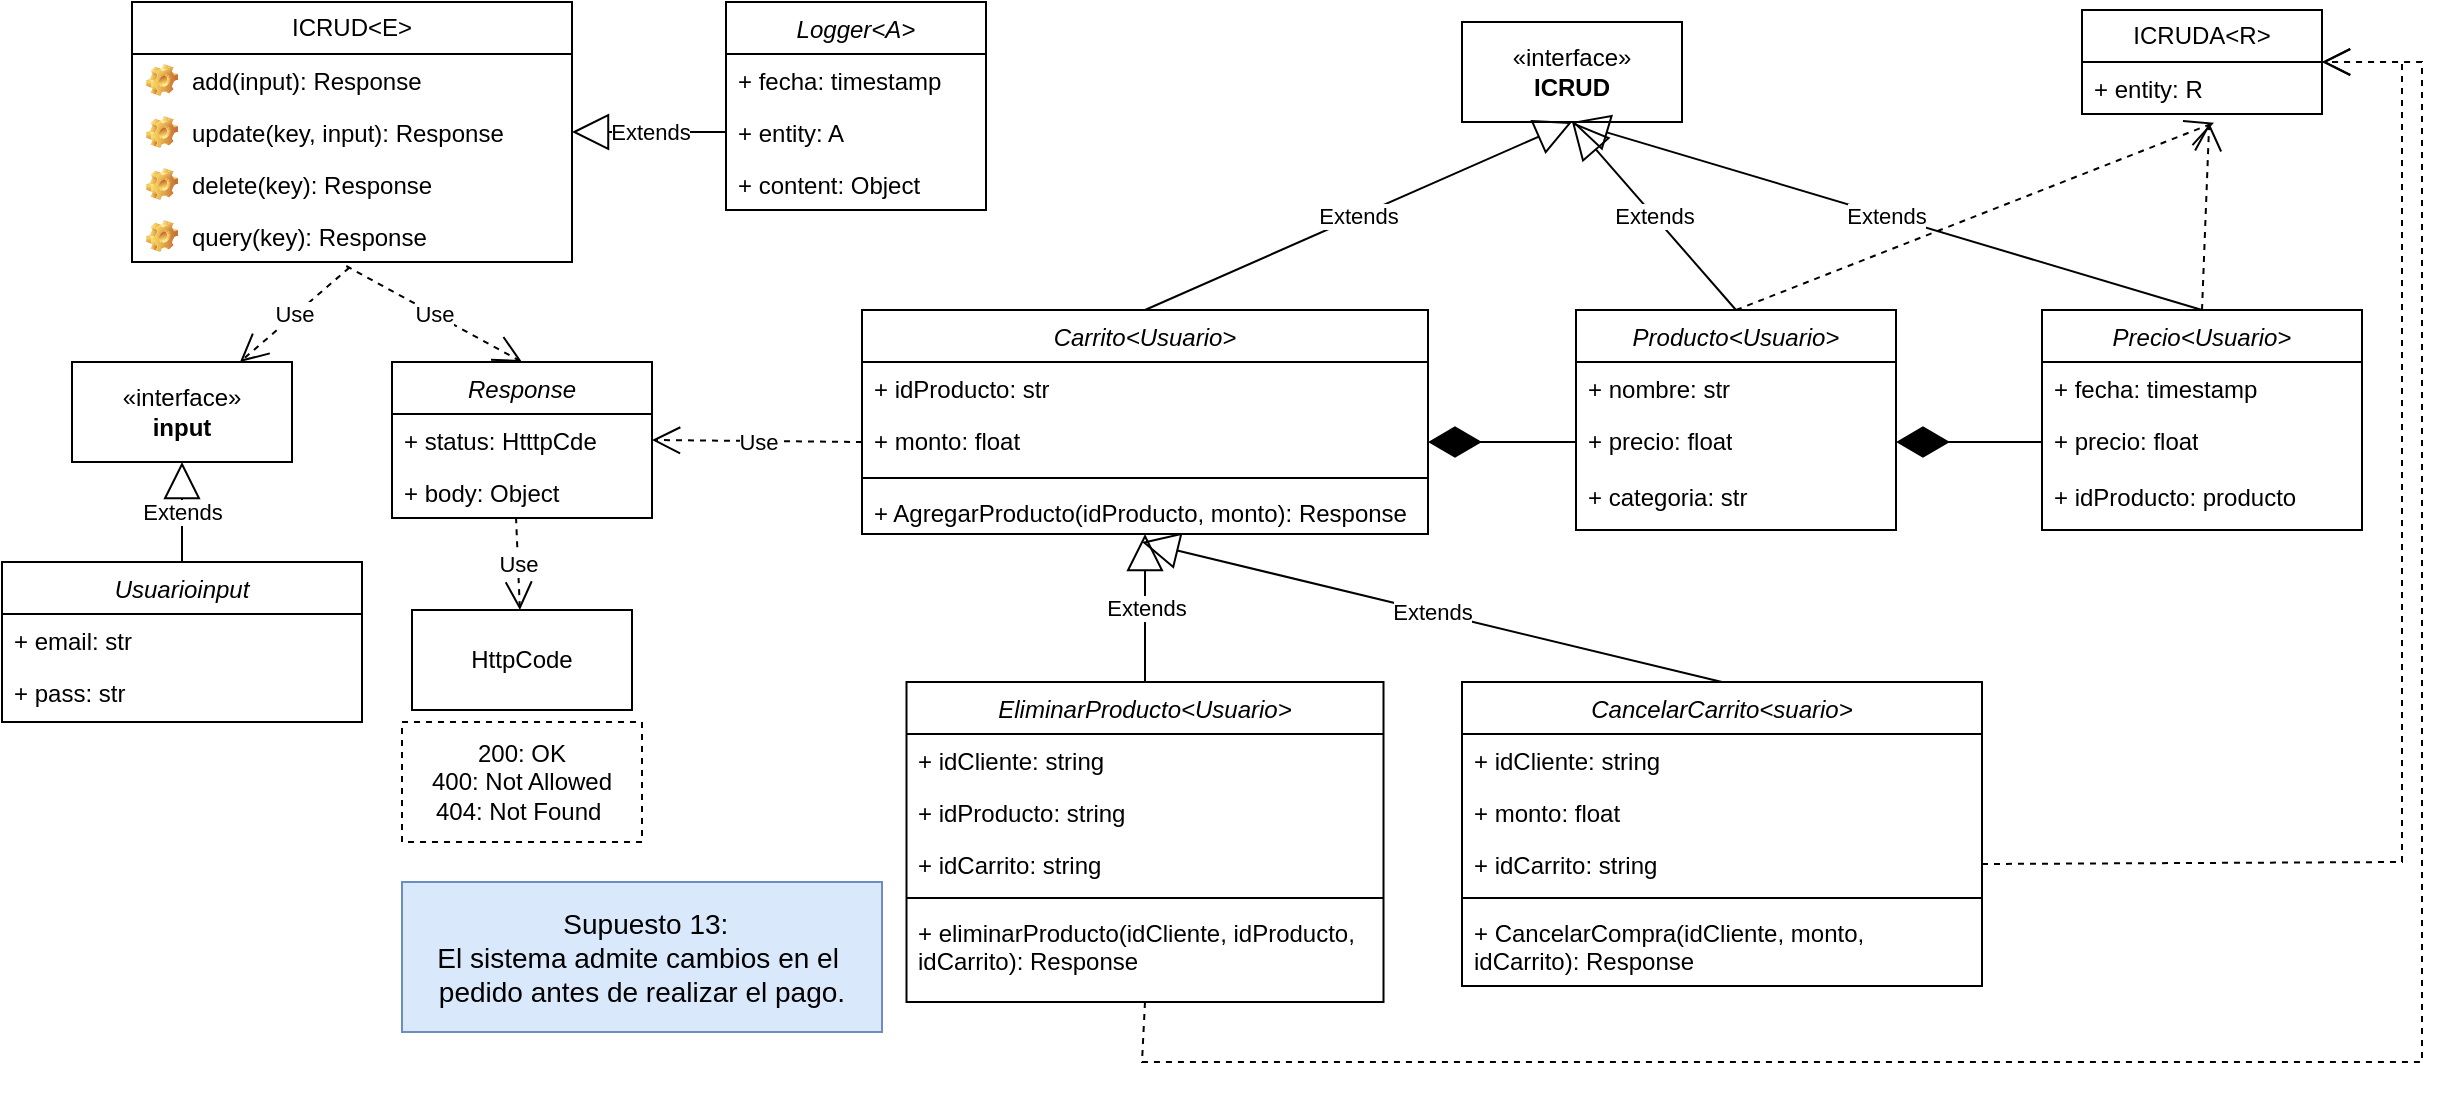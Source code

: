 <mxfile version="28.2.7">
  <diagram id="C5RBs43oDa-KdzZeNtuy" name="Page-1">
    <mxGraphModel dx="1424" dy="698" grid="1" gridSize="10" guides="1" tooltips="1" connect="1" arrows="1" fold="1" page="1" pageScale="1" pageWidth="827" pageHeight="1169" math="0" shadow="0">
      <root>
        <mxCell id="WIyWlLk6GJQsqaUBKTNV-0" />
        <mxCell id="WIyWlLk6GJQsqaUBKTNV-1" parent="WIyWlLk6GJQsqaUBKTNV-0" />
        <mxCell id="LfqToXhDLfG2VJ62Q-1i-0" value="EliminarProducto&lt;Usuario&gt;" style="swimlane;fontStyle=2;align=center;verticalAlign=top;childLayout=stackLayout;horizontal=1;startSize=26;horizontalStack=0;resizeParent=1;resizeLast=0;collapsible=1;marginBottom=0;rounded=0;shadow=0;strokeWidth=1;" vertex="1" parent="WIyWlLk6GJQsqaUBKTNV-1">
          <mxGeometry x="492.25" y="420" width="238.5" height="160" as="geometry">
            <mxRectangle x="230" y="140" width="160" height="26" as="alternateBounds" />
          </mxGeometry>
        </mxCell>
        <mxCell id="LfqToXhDLfG2VJ62Q-1i-4" value="+ idCliente: string" style="text;strokeColor=none;fillColor=none;align=left;verticalAlign=top;spacingLeft=4;spacingRight=4;overflow=hidden;rotatable=0;points=[[0,0.5],[1,0.5]];portConstraint=eastwest;whiteSpace=wrap;html=1;" vertex="1" parent="LfqToXhDLfG2VJ62Q-1i-0">
          <mxGeometry y="26" width="238.5" height="26" as="geometry" />
        </mxCell>
        <mxCell id="LfqToXhDLfG2VJ62Q-1i-5" value="+ idProducto: string" style="text;strokeColor=none;fillColor=none;align=left;verticalAlign=top;spacingLeft=4;spacingRight=4;overflow=hidden;rotatable=0;points=[[0,0.5],[1,0.5]];portConstraint=eastwest;whiteSpace=wrap;html=1;" vertex="1" parent="LfqToXhDLfG2VJ62Q-1i-0">
          <mxGeometry y="52" width="238.5" height="26" as="geometry" />
        </mxCell>
        <mxCell id="LfqToXhDLfG2VJ62Q-1i-41" value="+ idCarrito: string" style="text;strokeColor=none;fillColor=none;align=left;verticalAlign=top;spacingLeft=4;spacingRight=4;overflow=hidden;rotatable=0;points=[[0,0.5],[1,0.5]];portConstraint=eastwest;whiteSpace=wrap;html=1;" vertex="1" parent="LfqToXhDLfG2VJ62Q-1i-0">
          <mxGeometry y="78" width="238.5" height="26" as="geometry" />
        </mxCell>
        <mxCell id="LfqToXhDLfG2VJ62Q-1i-7" value="" style="line;html=1;strokeWidth=1;align=left;verticalAlign=middle;spacingTop=-1;spacingLeft=3;spacingRight=3;rotatable=0;labelPosition=right;points=[];portConstraint=eastwest;" vertex="1" parent="LfqToXhDLfG2VJ62Q-1i-0">
          <mxGeometry y="104" width="238.5" height="8" as="geometry" />
        </mxCell>
        <mxCell id="LfqToXhDLfG2VJ62Q-1i-8" value="+ eliminarProducto(idCliente, idProducto, idCarrito): Response" style="text;strokeColor=none;fillColor=none;align=left;verticalAlign=top;spacingLeft=4;spacingRight=4;overflow=hidden;rotatable=0;points=[[0,0.5],[1,0.5]];portConstraint=eastwest;whiteSpace=wrap;html=1;" vertex="1" parent="LfqToXhDLfG2VJ62Q-1i-0">
          <mxGeometry y="112" width="238.5" height="40" as="geometry" />
        </mxCell>
        <mxCell id="LfqToXhDLfG2VJ62Q-1i-10" value="ICRUD&amp;lt;E&amp;gt;" style="swimlane;fontStyle=0;childLayout=stackLayout;horizontal=1;startSize=26;fillColor=none;horizontalStack=0;resizeParent=1;resizeParentMax=0;resizeLast=0;collapsible=1;marginBottom=0;whiteSpace=wrap;html=1;" vertex="1" parent="WIyWlLk6GJQsqaUBKTNV-1">
          <mxGeometry x="105" y="80" width="220" height="130" as="geometry" />
        </mxCell>
        <mxCell id="LfqToXhDLfG2VJ62Q-1i-11" value="add(input): Response" style="label;fontStyle=0;strokeColor=none;fillColor=none;align=left;verticalAlign=top;overflow=hidden;spacingLeft=28;spacingRight=4;rotatable=0;points=[[0,0.5],[1,0.5]];portConstraint=eastwest;imageWidth=16;imageHeight=16;whiteSpace=wrap;html=1;image=img/clipart/Gear_128x128.png" vertex="1" parent="LfqToXhDLfG2VJ62Q-1i-10">
          <mxGeometry y="26" width="220" height="26" as="geometry" />
        </mxCell>
        <mxCell id="LfqToXhDLfG2VJ62Q-1i-12" value="update(key, input): Response" style="label;fontStyle=0;strokeColor=none;fillColor=none;align=left;verticalAlign=top;overflow=hidden;spacingLeft=28;spacingRight=4;rotatable=0;points=[[0,0.5],[1,0.5]];portConstraint=eastwest;imageWidth=16;imageHeight=16;whiteSpace=wrap;html=1;image=img/clipart/Gear_128x128.png" vertex="1" parent="LfqToXhDLfG2VJ62Q-1i-10">
          <mxGeometry y="52" width="220" height="26" as="geometry" />
        </mxCell>
        <mxCell id="LfqToXhDLfG2VJ62Q-1i-13" value="delete(key): Response" style="label;fontStyle=0;strokeColor=none;fillColor=none;align=left;verticalAlign=top;overflow=hidden;spacingLeft=28;spacingRight=4;rotatable=0;points=[[0,0.5],[1,0.5]];portConstraint=eastwest;imageWidth=16;imageHeight=16;whiteSpace=wrap;html=1;image=img/clipart/Gear_128x128.png" vertex="1" parent="LfqToXhDLfG2VJ62Q-1i-10">
          <mxGeometry y="78" width="220" height="26" as="geometry" />
        </mxCell>
        <mxCell id="LfqToXhDLfG2VJ62Q-1i-14" value="query(key): Response" style="label;fontStyle=0;strokeColor=none;fillColor=none;align=left;verticalAlign=top;overflow=hidden;spacingLeft=28;spacingRight=4;rotatable=0;points=[[0,0.5],[1,0.5]];portConstraint=eastwest;imageWidth=16;imageHeight=16;whiteSpace=wrap;html=1;image=img/clipart/Gear_128x128.png" vertex="1" parent="LfqToXhDLfG2VJ62Q-1i-10">
          <mxGeometry y="104" width="220" height="26" as="geometry" />
        </mxCell>
        <mxCell id="LfqToXhDLfG2VJ62Q-1i-15" value="«interface»&lt;br&gt;&lt;b&gt;input&lt;/b&gt;" style="html=1;whiteSpace=wrap;" vertex="1" parent="WIyWlLk6GJQsqaUBKTNV-1">
          <mxGeometry x="75" y="260" width="110" height="50" as="geometry" />
        </mxCell>
        <mxCell id="LfqToXhDLfG2VJ62Q-1i-16" value="Use" style="endArrow=open;endSize=12;dashed=1;html=1;rounded=0;exitX=0.494;exitY=1.108;exitDx=0;exitDy=0;exitPerimeter=0;" edge="1" parent="WIyWlLk6GJQsqaUBKTNV-1" source="LfqToXhDLfG2VJ62Q-1i-14" target="LfqToXhDLfG2VJ62Q-1i-15">
          <mxGeometry width="160" relative="1" as="geometry">
            <mxPoint x="255" y="310" as="sourcePoint" />
            <mxPoint x="175" y="300" as="targetPoint" />
          </mxGeometry>
        </mxCell>
        <mxCell id="LfqToXhDLfG2VJ62Q-1i-17" value="Usuarioinput" style="swimlane;fontStyle=2;align=center;verticalAlign=top;childLayout=stackLayout;horizontal=1;startSize=26;horizontalStack=0;resizeParent=1;resizeLast=0;collapsible=1;marginBottom=0;rounded=0;shadow=0;strokeWidth=1;" vertex="1" parent="WIyWlLk6GJQsqaUBKTNV-1">
          <mxGeometry x="40" y="360" width="180" height="80" as="geometry">
            <mxRectangle x="230" y="140" width="160" height="26" as="alternateBounds" />
          </mxGeometry>
        </mxCell>
        <mxCell id="LfqToXhDLfG2VJ62Q-1i-18" value="+ email: str" style="text;strokeColor=none;fillColor=none;align=left;verticalAlign=top;spacingLeft=4;spacingRight=4;overflow=hidden;rotatable=0;points=[[0,0.5],[1,0.5]];portConstraint=eastwest;whiteSpace=wrap;html=1;" vertex="1" parent="LfqToXhDLfG2VJ62Q-1i-17">
          <mxGeometry y="26" width="180" height="26" as="geometry" />
        </mxCell>
        <mxCell id="LfqToXhDLfG2VJ62Q-1i-19" value="+ pass: str" style="text;strokeColor=none;fillColor=none;align=left;verticalAlign=top;spacingLeft=4;spacingRight=4;overflow=hidden;rotatable=0;points=[[0,0.5],[1,0.5]];portConstraint=eastwest;whiteSpace=wrap;html=1;" vertex="1" parent="LfqToXhDLfG2VJ62Q-1i-17">
          <mxGeometry y="52" width="180" height="26" as="geometry" />
        </mxCell>
        <mxCell id="LfqToXhDLfG2VJ62Q-1i-20" value="Extends" style="endArrow=block;endSize=16;endFill=0;html=1;rounded=0;exitX=0.5;exitY=0;exitDx=0;exitDy=0;entryX=0.5;entryY=1;entryDx=0;entryDy=0;" edge="1" parent="WIyWlLk6GJQsqaUBKTNV-1" source="LfqToXhDLfG2VJ62Q-1i-17" target="LfqToXhDLfG2VJ62Q-1i-15">
          <mxGeometry width="160" relative="1" as="geometry">
            <mxPoint x="305" y="310" as="sourcePoint" />
            <mxPoint x="465" y="310" as="targetPoint" />
          </mxGeometry>
        </mxCell>
        <mxCell id="LfqToXhDLfG2VJ62Q-1i-21" value="Response" style="swimlane;fontStyle=2;align=center;verticalAlign=top;childLayout=stackLayout;horizontal=1;startSize=26;horizontalStack=0;resizeParent=1;resizeLast=0;collapsible=1;marginBottom=0;rounded=0;shadow=0;strokeWidth=1;" vertex="1" parent="WIyWlLk6GJQsqaUBKTNV-1">
          <mxGeometry x="235" y="260" width="130" height="78" as="geometry">
            <mxRectangle x="230" y="140" width="160" height="26" as="alternateBounds" />
          </mxGeometry>
        </mxCell>
        <mxCell id="LfqToXhDLfG2VJ62Q-1i-22" value="+ status: HtttpCde" style="text;strokeColor=none;fillColor=none;align=left;verticalAlign=top;spacingLeft=4;spacingRight=4;overflow=hidden;rotatable=0;points=[[0,0.5],[1,0.5]];portConstraint=eastwest;whiteSpace=wrap;html=1;" vertex="1" parent="LfqToXhDLfG2VJ62Q-1i-21">
          <mxGeometry y="26" width="130" height="26" as="geometry" />
        </mxCell>
        <mxCell id="LfqToXhDLfG2VJ62Q-1i-23" value="+ body: Object" style="text;strokeColor=none;fillColor=none;align=left;verticalAlign=top;spacingLeft=4;spacingRight=4;overflow=hidden;rotatable=0;points=[[0,0.5],[1,0.5]];portConstraint=eastwest;whiteSpace=wrap;html=1;" vertex="1" parent="LfqToXhDLfG2VJ62Q-1i-21">
          <mxGeometry y="52" width="130" height="26" as="geometry" />
        </mxCell>
        <mxCell id="LfqToXhDLfG2VJ62Q-1i-24" value="Use" style="endArrow=open;endSize=12;dashed=1;html=1;rounded=0;entryX=0.5;entryY=0;entryDx=0;entryDy=0;exitX=0.487;exitY=1.077;exitDx=0;exitDy=0;exitPerimeter=0;" edge="1" parent="WIyWlLk6GJQsqaUBKTNV-1" source="LfqToXhDLfG2VJ62Q-1i-14" target="LfqToXhDLfG2VJ62Q-1i-21">
          <mxGeometry width="160" relative="1" as="geometry">
            <mxPoint x="215" y="220" as="sourcePoint" />
            <mxPoint x="195" y="267" as="targetPoint" />
          </mxGeometry>
        </mxCell>
        <mxCell id="LfqToXhDLfG2VJ62Q-1i-25" value="HttpCode" style="html=1;whiteSpace=wrap;" vertex="1" parent="WIyWlLk6GJQsqaUBKTNV-1">
          <mxGeometry x="245" y="384" width="110" height="50" as="geometry" />
        </mxCell>
        <mxCell id="LfqToXhDLfG2VJ62Q-1i-26" value="Use" style="endArrow=open;endSize=12;dashed=1;html=1;rounded=0;exitX=0.477;exitY=0.985;exitDx=0;exitDy=0;exitPerimeter=0;" edge="1" parent="WIyWlLk6GJQsqaUBKTNV-1" source="LfqToXhDLfG2VJ62Q-1i-23" target="LfqToXhDLfG2VJ62Q-1i-25">
          <mxGeometry width="160" relative="1" as="geometry">
            <mxPoint x="530" y="340" as="sourcePoint" />
            <mxPoint x="475" y="387" as="targetPoint" />
          </mxGeometry>
        </mxCell>
        <mxCell id="LfqToXhDLfG2VJ62Q-1i-27" value="«interface»&lt;br&gt;&lt;b&gt;ICRUD&lt;/b&gt;" style="html=1;whiteSpace=wrap;" vertex="1" parent="WIyWlLk6GJQsqaUBKTNV-1">
          <mxGeometry x="770" y="90" width="110" height="50" as="geometry" />
        </mxCell>
        <mxCell id="LfqToXhDLfG2VJ62Q-1i-28" value="Extends" style="endArrow=block;endSize=16;endFill=0;html=1;rounded=0;exitX=0.5;exitY=0;exitDx=0;exitDy=0;entryX=0.5;entryY=1;entryDx=0;entryDy=0;" edge="1" parent="WIyWlLk6GJQsqaUBKTNV-1" source="LfqToXhDLfG2VJ62Q-1i-53" target="LfqToXhDLfG2VJ62Q-1i-27">
          <mxGeometry width="160" relative="1" as="geometry">
            <mxPoint x="525" y="350" as="sourcePoint" />
            <mxPoint x="525" y="290" as="targetPoint" />
            <Array as="points" />
          </mxGeometry>
        </mxCell>
        <mxCell id="LfqToXhDLfG2VJ62Q-1i-30" value="&lt;font style=&quot;font-size: 14px;&quot;&gt;&amp;nbsp;Supuesto 13:&lt;/font&gt;&lt;div&gt;&lt;font style=&quot;font-size: 14px;&quot;&gt;El sistema admite cambios en el&amp;nbsp;&lt;/font&gt;&lt;/div&gt;&lt;div&gt;&lt;font style=&quot;font-size: 14px;&quot;&gt;pedido antes de realizar el pago.&lt;/font&gt;&lt;/div&gt;" style="html=1;whiteSpace=wrap;fillColor=#dae8fc;strokeColor=#6c8ebf;" vertex="1" parent="WIyWlLk6GJQsqaUBKTNV-1">
          <mxGeometry x="240" y="520" width="240" height="75" as="geometry" />
        </mxCell>
        <mxCell id="LfqToXhDLfG2VJ62Q-1i-31" value="200: OK&lt;div&gt;400: Not Allowed&lt;/div&gt;&lt;div&gt;&lt;div&gt;404: Not Found&amp;nbsp;&lt;/div&gt;&lt;/div&gt;" style="html=1;whiteSpace=wrap;dashed=1;" vertex="1" parent="WIyWlLk6GJQsqaUBKTNV-1">
          <mxGeometry x="240" y="440" width="120" height="60" as="geometry" />
        </mxCell>
        <mxCell id="LfqToXhDLfG2VJ62Q-1i-32" value="Logger&lt;A&gt;" style="swimlane;fontStyle=2;align=center;verticalAlign=top;childLayout=stackLayout;horizontal=1;startSize=26;horizontalStack=0;resizeParent=1;resizeLast=0;collapsible=1;marginBottom=0;rounded=0;shadow=0;strokeWidth=1;" vertex="1" parent="WIyWlLk6GJQsqaUBKTNV-1">
          <mxGeometry x="402" y="80" width="130" height="104" as="geometry">
            <mxRectangle x="230" y="140" width="160" height="26" as="alternateBounds" />
          </mxGeometry>
        </mxCell>
        <mxCell id="LfqToXhDLfG2VJ62Q-1i-33" value="+ fecha: timestamp" style="text;strokeColor=none;fillColor=none;align=left;verticalAlign=top;spacingLeft=4;spacingRight=4;overflow=hidden;rotatable=0;points=[[0,0.5],[1,0.5]];portConstraint=eastwest;whiteSpace=wrap;html=1;" vertex="1" parent="LfqToXhDLfG2VJ62Q-1i-32">
          <mxGeometry y="26" width="130" height="26" as="geometry" />
        </mxCell>
        <mxCell id="LfqToXhDLfG2VJ62Q-1i-34" value="+ entity: A" style="text;strokeColor=none;fillColor=none;align=left;verticalAlign=top;spacingLeft=4;spacingRight=4;overflow=hidden;rotatable=0;points=[[0,0.5],[1,0.5]];portConstraint=eastwest;whiteSpace=wrap;html=1;" vertex="1" parent="LfqToXhDLfG2VJ62Q-1i-32">
          <mxGeometry y="52" width="130" height="26" as="geometry" />
        </mxCell>
        <mxCell id="LfqToXhDLfG2VJ62Q-1i-35" value="+ content: Object" style="text;strokeColor=none;fillColor=none;align=left;verticalAlign=top;spacingLeft=4;spacingRight=4;overflow=hidden;rotatable=0;points=[[0,0.5],[1,0.5]];portConstraint=eastwest;whiteSpace=wrap;html=1;" vertex="1" parent="LfqToXhDLfG2VJ62Q-1i-32">
          <mxGeometry y="78" width="130" height="26" as="geometry" />
        </mxCell>
        <mxCell id="LfqToXhDLfG2VJ62Q-1i-36" value="Extends" style="endArrow=block;endSize=16;endFill=0;html=1;rounded=0;exitX=0;exitY=0.5;exitDx=0;exitDy=0;" edge="1" parent="WIyWlLk6GJQsqaUBKTNV-1" source="LfqToXhDLfG2VJ62Q-1i-34">
          <mxGeometry width="160" relative="1" as="geometry">
            <mxPoint x="345" y="324" as="sourcePoint" />
            <mxPoint x="325" y="145" as="targetPoint" />
          </mxGeometry>
        </mxCell>
        <mxCell id="LfqToXhDLfG2VJ62Q-1i-38" value="ICRUDA&amp;lt;R&amp;gt;" style="swimlane;fontStyle=0;childLayout=stackLayout;horizontal=1;startSize=26;fillColor=none;horizontalStack=0;resizeParent=1;resizeParentMax=0;resizeLast=0;collapsible=1;marginBottom=0;whiteSpace=wrap;html=1;" vertex="1" parent="WIyWlLk6GJQsqaUBKTNV-1">
          <mxGeometry x="1080" y="84" width="120" height="52" as="geometry" />
        </mxCell>
        <mxCell id="LfqToXhDLfG2VJ62Q-1i-39" value="+ entity: R" style="text;strokeColor=none;fillColor=none;align=left;verticalAlign=top;spacingLeft=4;spacingRight=4;overflow=hidden;rotatable=0;points=[[0,0.5],[1,0.5]];portConstraint=eastwest;whiteSpace=wrap;html=1;" vertex="1" parent="LfqToXhDLfG2VJ62Q-1i-38">
          <mxGeometry y="26" width="120" height="26" as="geometry" />
        </mxCell>
        <mxCell id="LfqToXhDLfG2VJ62Q-1i-42" value="CancelarCarrito&lt;suario&gt;" style="swimlane;fontStyle=2;align=center;verticalAlign=top;childLayout=stackLayout;horizontal=1;startSize=26;horizontalStack=0;resizeParent=1;resizeLast=0;collapsible=1;marginBottom=0;rounded=0;shadow=0;strokeWidth=1;" vertex="1" parent="WIyWlLk6GJQsqaUBKTNV-1">
          <mxGeometry x="770" y="420" width="260" height="152" as="geometry">
            <mxRectangle x="230" y="140" width="160" height="26" as="alternateBounds" />
          </mxGeometry>
        </mxCell>
        <mxCell id="LfqToXhDLfG2VJ62Q-1i-43" value="+ idCliente: string" style="text;strokeColor=none;fillColor=none;align=left;verticalAlign=top;spacingLeft=4;spacingRight=4;overflow=hidden;rotatable=0;points=[[0,0.5],[1,0.5]];portConstraint=eastwest;whiteSpace=wrap;html=1;" vertex="1" parent="LfqToXhDLfG2VJ62Q-1i-42">
          <mxGeometry y="26" width="260" height="26" as="geometry" />
        </mxCell>
        <mxCell id="LfqToXhDLfG2VJ62Q-1i-44" value="+ monto: float" style="text;strokeColor=none;fillColor=none;align=left;verticalAlign=top;spacingLeft=4;spacingRight=4;overflow=hidden;rotatable=0;points=[[0,0.5],[1,0.5]];portConstraint=eastwest;whiteSpace=wrap;html=1;" vertex="1" parent="LfqToXhDLfG2VJ62Q-1i-42">
          <mxGeometry y="52" width="260" height="26" as="geometry" />
        </mxCell>
        <mxCell id="LfqToXhDLfG2VJ62Q-1i-46" value="+ idCarrito: string" style="text;strokeColor=none;fillColor=none;align=left;verticalAlign=top;spacingLeft=4;spacingRight=4;overflow=hidden;rotatable=0;points=[[0,0.5],[1,0.5]];portConstraint=eastwest;whiteSpace=wrap;html=1;" vertex="1" parent="LfqToXhDLfG2VJ62Q-1i-42">
          <mxGeometry y="78" width="260" height="26" as="geometry" />
        </mxCell>
        <mxCell id="LfqToXhDLfG2VJ62Q-1i-47" value="" style="line;html=1;strokeWidth=1;align=left;verticalAlign=middle;spacingTop=-1;spacingLeft=3;spacingRight=3;rotatable=0;labelPosition=right;points=[];portConstraint=eastwest;" vertex="1" parent="LfqToXhDLfG2VJ62Q-1i-42">
          <mxGeometry y="104" width="260" height="8" as="geometry" />
        </mxCell>
        <mxCell id="LfqToXhDLfG2VJ62Q-1i-48" value="+ CancelarCompra(idCliente, monto, idCarrito): Response" style="text;strokeColor=none;fillColor=none;align=left;verticalAlign=top;spacingLeft=4;spacingRight=4;overflow=hidden;rotatable=0;points=[[0,0.5],[1,0.5]];portConstraint=eastwest;whiteSpace=wrap;html=1;" vertex="1" parent="LfqToXhDLfG2VJ62Q-1i-42">
          <mxGeometry y="112" width="260" height="40" as="geometry" />
        </mxCell>
        <mxCell id="LfqToXhDLfG2VJ62Q-1i-51" value="Extends" style="endArrow=block;endSize=16;endFill=0;html=1;rounded=0;exitX=0.5;exitY=0;exitDx=0;exitDy=0;entryX=0.5;entryY=1;entryDx=0;entryDy=0;" edge="1" parent="WIyWlLk6GJQsqaUBKTNV-1" source="LfqToXhDLfG2VJ62Q-1i-58" target="LfqToXhDLfG2VJ62Q-1i-27">
          <mxGeometry width="160" relative="1" as="geometry">
            <mxPoint x="950" y="620" as="sourcePoint" />
            <mxPoint x="1113" y="709" as="targetPoint" />
            <Array as="points" />
          </mxGeometry>
        </mxCell>
        <mxCell id="LfqToXhDLfG2VJ62Q-1i-53" value="Carrito&lt;Usuario&gt;" style="swimlane;fontStyle=2;align=center;verticalAlign=top;childLayout=stackLayout;horizontal=1;startSize=26;horizontalStack=0;resizeParent=1;resizeLast=0;collapsible=1;marginBottom=0;rounded=0;shadow=0;strokeWidth=1;" vertex="1" parent="WIyWlLk6GJQsqaUBKTNV-1">
          <mxGeometry x="470" y="234" width="283" height="112" as="geometry">
            <mxRectangle x="230" y="140" width="160" height="26" as="alternateBounds" />
          </mxGeometry>
        </mxCell>
        <mxCell id="LfqToXhDLfG2VJ62Q-1i-54" value="+ idProducto: str" style="text;strokeColor=none;fillColor=none;align=left;verticalAlign=top;spacingLeft=4;spacingRight=4;overflow=hidden;rotatable=0;points=[[0,0.5],[1,0.5]];portConstraint=eastwest;whiteSpace=wrap;html=1;" vertex="1" parent="LfqToXhDLfG2VJ62Q-1i-53">
          <mxGeometry y="26" width="283" height="26" as="geometry" />
        </mxCell>
        <mxCell id="LfqToXhDLfG2VJ62Q-1i-55" value="+ monto: float" style="text;strokeColor=none;fillColor=none;align=left;verticalAlign=top;spacingLeft=4;spacingRight=4;overflow=hidden;rotatable=0;points=[[0,0.5],[1,0.5]];portConstraint=eastwest;whiteSpace=wrap;html=1;" vertex="1" parent="LfqToXhDLfG2VJ62Q-1i-53">
          <mxGeometry y="52" width="283" height="28" as="geometry" />
        </mxCell>
        <mxCell id="LfqToXhDLfG2VJ62Q-1i-56" value="" style="line;html=1;strokeWidth=1;align=left;verticalAlign=middle;spacingTop=-1;spacingLeft=3;spacingRight=3;rotatable=0;labelPosition=right;points=[];portConstraint=eastwest;" vertex="1" parent="LfqToXhDLfG2VJ62Q-1i-53">
          <mxGeometry y="80" width="283" height="8" as="geometry" />
        </mxCell>
        <mxCell id="LfqToXhDLfG2VJ62Q-1i-57" value="+ AgregarProducto(idProducto, monto): Response" style="text;strokeColor=none;fillColor=none;align=left;verticalAlign=top;spacingLeft=4;spacingRight=4;overflow=hidden;rotatable=0;points=[[0,0.5],[1,0.5]];portConstraint=eastwest;whiteSpace=wrap;html=1;" vertex="1" parent="LfqToXhDLfG2VJ62Q-1i-53">
          <mxGeometry y="88" width="283" height="24" as="geometry" />
        </mxCell>
        <mxCell id="LfqToXhDLfG2VJ62Q-1i-58" value="Producto&lt;Usuario&gt;" style="swimlane;fontStyle=2;align=center;verticalAlign=top;childLayout=stackLayout;horizontal=1;startSize=26;horizontalStack=0;resizeParent=1;resizeLast=0;collapsible=1;marginBottom=0;rounded=0;shadow=0;strokeWidth=1;" vertex="1" parent="WIyWlLk6GJQsqaUBKTNV-1">
          <mxGeometry x="827" y="234" width="160" height="110" as="geometry">
            <mxRectangle x="230" y="140" width="160" height="26" as="alternateBounds" />
          </mxGeometry>
        </mxCell>
        <mxCell id="LfqToXhDLfG2VJ62Q-1i-59" value="+ nombre: str" style="text;strokeColor=none;fillColor=none;align=left;verticalAlign=top;spacingLeft=4;spacingRight=4;overflow=hidden;rotatable=0;points=[[0,0.5],[1,0.5]];portConstraint=eastwest;whiteSpace=wrap;html=1;" vertex="1" parent="LfqToXhDLfG2VJ62Q-1i-58">
          <mxGeometry y="26" width="160" height="26" as="geometry" />
        </mxCell>
        <mxCell id="LfqToXhDLfG2VJ62Q-1i-60" value="+ precio: float" style="text;strokeColor=none;fillColor=none;align=left;verticalAlign=top;spacingLeft=4;spacingRight=4;overflow=hidden;rotatable=0;points=[[0,0.5],[1,0.5]];portConstraint=eastwest;whiteSpace=wrap;html=1;" vertex="1" parent="LfqToXhDLfG2VJ62Q-1i-58">
          <mxGeometry y="52" width="160" height="28" as="geometry" />
        </mxCell>
        <mxCell id="LfqToXhDLfG2VJ62Q-1i-61" value="+ categoria: str" style="text;strokeColor=none;fillColor=none;align=left;verticalAlign=top;spacingLeft=4;spacingRight=4;overflow=hidden;rotatable=0;points=[[0,0.5],[1,0.5]];portConstraint=eastwest;whiteSpace=wrap;html=1;" vertex="1" parent="LfqToXhDLfG2VJ62Q-1i-58">
          <mxGeometry y="80" width="160" height="26" as="geometry" />
        </mxCell>
        <mxCell id="LfqToXhDLfG2VJ62Q-1i-62" value="Precio&lt;Usuario&gt;" style="swimlane;fontStyle=2;align=center;verticalAlign=top;childLayout=stackLayout;horizontal=1;startSize=26;horizontalStack=0;resizeParent=1;resizeLast=0;collapsible=1;marginBottom=0;rounded=0;shadow=0;strokeWidth=1;" vertex="1" parent="WIyWlLk6GJQsqaUBKTNV-1">
          <mxGeometry x="1060" y="234" width="160" height="110" as="geometry">
            <mxRectangle x="230" y="140" width="160" height="26" as="alternateBounds" />
          </mxGeometry>
        </mxCell>
        <mxCell id="LfqToXhDLfG2VJ62Q-1i-63" value="+ fecha: timestamp" style="text;strokeColor=none;fillColor=none;align=left;verticalAlign=top;spacingLeft=4;spacingRight=4;overflow=hidden;rotatable=0;points=[[0,0.5],[1,0.5]];portConstraint=eastwest;whiteSpace=wrap;html=1;" vertex="1" parent="LfqToXhDLfG2VJ62Q-1i-62">
          <mxGeometry y="26" width="160" height="26" as="geometry" />
        </mxCell>
        <mxCell id="LfqToXhDLfG2VJ62Q-1i-64" value="+ precio: float" style="text;strokeColor=none;fillColor=none;align=left;verticalAlign=top;spacingLeft=4;spacingRight=4;overflow=hidden;rotatable=0;points=[[0,0.5],[1,0.5]];portConstraint=eastwest;whiteSpace=wrap;html=1;" vertex="1" parent="LfqToXhDLfG2VJ62Q-1i-62">
          <mxGeometry y="52" width="160" height="28" as="geometry" />
        </mxCell>
        <mxCell id="LfqToXhDLfG2VJ62Q-1i-65" value="+ idProducto: producto" style="text;strokeColor=none;fillColor=none;align=left;verticalAlign=top;spacingLeft=4;spacingRight=4;overflow=hidden;rotatable=0;points=[[0,0.5],[1,0.5]];portConstraint=eastwest;whiteSpace=wrap;html=1;" vertex="1" parent="LfqToXhDLfG2VJ62Q-1i-62">
          <mxGeometry y="80" width="160" height="26" as="geometry" />
        </mxCell>
        <mxCell id="LfqToXhDLfG2VJ62Q-1i-66" value="" style="endArrow=diamondThin;endFill=1;endSize=24;html=1;rounded=0;entryX=1;entryY=0.5;entryDx=0;entryDy=0;exitX=0;exitY=0.5;exitDx=0;exitDy=0;" edge="1" parent="WIyWlLk6GJQsqaUBKTNV-1" source="LfqToXhDLfG2VJ62Q-1i-60" target="LfqToXhDLfG2VJ62Q-1i-55">
          <mxGeometry width="160" relative="1" as="geometry">
            <mxPoint x="963" y="810" as="sourcePoint" />
            <mxPoint x="1123" y="810" as="targetPoint" />
          </mxGeometry>
        </mxCell>
        <mxCell id="LfqToXhDLfG2VJ62Q-1i-67" value="" style="endArrow=diamondThin;endFill=1;endSize=24;html=1;rounded=0;entryX=1;entryY=0.5;entryDx=0;entryDy=0;exitX=0;exitY=0.5;exitDx=0;exitDy=0;" edge="1" parent="WIyWlLk6GJQsqaUBKTNV-1" source="LfqToXhDLfG2VJ62Q-1i-64" target="LfqToXhDLfG2VJ62Q-1i-60">
          <mxGeometry width="160" relative="1" as="geometry">
            <mxPoint x="1273" y="790" as="sourcePoint" />
            <mxPoint x="1193" y="790" as="targetPoint" />
          </mxGeometry>
        </mxCell>
        <mxCell id="LfqToXhDLfG2VJ62Q-1i-68" value="Use" style="endArrow=open;endSize=12;dashed=1;html=1;rounded=0;entryX=1;entryY=0.5;entryDx=0;entryDy=0;exitX=0;exitY=0.5;exitDx=0;exitDy=0;" edge="1" parent="WIyWlLk6GJQsqaUBKTNV-1" source="LfqToXhDLfG2VJ62Q-1i-55" target="LfqToXhDLfG2VJ62Q-1i-22">
          <mxGeometry width="160" relative="1" as="geometry">
            <mxPoint x="660" y="350" as="sourcePoint" />
            <mxPoint x="820" y="350" as="targetPoint" />
          </mxGeometry>
        </mxCell>
        <mxCell id="LfqToXhDLfG2VJ62Q-1i-70" value="" style="endArrow=open;endSize=12;dashed=1;html=1;rounded=0;entryX=1;entryY=0.5;entryDx=0;entryDy=0;exitX=0.5;exitY=1;exitDx=0;exitDy=0;" edge="1" parent="WIyWlLk6GJQsqaUBKTNV-1" source="LfqToXhDLfG2VJ62Q-1i-0" target="LfqToXhDLfG2VJ62Q-1i-38">
          <mxGeometry width="160" relative="1" as="geometry">
            <mxPoint x="1000" y="450" as="sourcePoint" />
            <mxPoint x="1160" y="450" as="targetPoint" />
            <Array as="points">
              <mxPoint x="610" y="610" />
              <mxPoint x="1250" y="610" />
              <mxPoint x="1250" y="110" />
            </Array>
          </mxGeometry>
        </mxCell>
        <mxCell id="LfqToXhDLfG2VJ62Q-1i-71" value="" style="endArrow=open;endSize=12;dashed=1;html=1;rounded=0;entryX=1;entryY=0.5;entryDx=0;entryDy=0;exitX=1;exitY=0.5;exitDx=0;exitDy=0;" edge="1" parent="WIyWlLk6GJQsqaUBKTNV-1" source="LfqToXhDLfG2VJ62Q-1i-46" target="LfqToXhDLfG2VJ62Q-1i-38">
          <mxGeometry width="160" relative="1" as="geometry">
            <mxPoint x="1140" y="597" as="sourcePoint" />
            <mxPoint x="1618" y="90" as="targetPoint" />
            <Array as="points">
              <mxPoint x="1240" y="510" />
              <mxPoint x="1240" y="110" />
            </Array>
          </mxGeometry>
        </mxCell>
        <mxCell id="LfqToXhDLfG2VJ62Q-1i-72" value="Extends" style="endArrow=block;endSize=16;endFill=0;html=1;rounded=0;exitX=0.5;exitY=0;exitDx=0;exitDy=0;entryX=0.5;entryY=1;entryDx=0;entryDy=0;" edge="1" parent="WIyWlLk6GJQsqaUBKTNV-1" source="LfqToXhDLfG2VJ62Q-1i-62" target="LfqToXhDLfG2VJ62Q-1i-27">
          <mxGeometry width="160" relative="1" as="geometry">
            <mxPoint x="1042" y="304" as="sourcePoint" />
            <mxPoint x="960" y="210" as="targetPoint" />
            <Array as="points" />
          </mxGeometry>
        </mxCell>
        <mxCell id="LfqToXhDLfG2VJ62Q-1i-73" value="Extends" style="endArrow=block;endSize=16;endFill=0;html=1;rounded=0;exitX=0.5;exitY=0;exitDx=0;exitDy=0;" edge="1" parent="WIyWlLk6GJQsqaUBKTNV-1" source="LfqToXhDLfG2VJ62Q-1i-0" target="LfqToXhDLfG2VJ62Q-1i-57">
          <mxGeometry width="160" relative="1" as="geometry">
            <mxPoint x="690" y="284" as="sourcePoint" />
            <mxPoint x="903" y="190" as="targetPoint" />
            <Array as="points" />
          </mxGeometry>
        </mxCell>
        <mxCell id="LfqToXhDLfG2VJ62Q-1i-74" value="Extends" style="endArrow=block;endSize=16;endFill=0;html=1;rounded=0;exitX=0.5;exitY=0;exitDx=0;exitDy=0;" edge="1" parent="WIyWlLk6GJQsqaUBKTNV-1" source="LfqToXhDLfG2VJ62Q-1i-42">
          <mxGeometry width="160" relative="1" as="geometry">
            <mxPoint x="720" y="464" as="sourcePoint" />
            <mxPoint x="610" y="350" as="targetPoint" />
            <Array as="points" />
          </mxGeometry>
        </mxCell>
        <mxCell id="LfqToXhDLfG2VJ62Q-1i-75" value="" style="endArrow=open;endSize=12;dashed=1;html=1;rounded=0;entryX=0.55;entryY=1.169;entryDx=0;entryDy=0;exitX=0.5;exitY=0;exitDx=0;exitDy=0;entryPerimeter=0;" edge="1" parent="WIyWlLk6GJQsqaUBKTNV-1" source="LfqToXhDLfG2VJ62Q-1i-58" target="LfqToXhDLfG2VJ62Q-1i-39">
          <mxGeometry width="160" relative="1" as="geometry">
            <mxPoint x="1240" y="641" as="sourcePoint" />
            <mxPoint x="1400" y="240" as="targetPoint" />
            <Array as="points" />
          </mxGeometry>
        </mxCell>
        <mxCell id="LfqToXhDLfG2VJ62Q-1i-76" value="" style="endArrow=open;endSize=12;dashed=1;html=1;rounded=0;entryX=0.53;entryY=1.169;entryDx=0;entryDy=0;exitX=0.5;exitY=0;exitDx=0;exitDy=0;entryPerimeter=0;" edge="1" parent="WIyWlLk6GJQsqaUBKTNV-1" source="LfqToXhDLfG2VJ62Q-1i-62" target="LfqToXhDLfG2VJ62Q-1i-39">
          <mxGeometry width="160" relative="1" as="geometry">
            <mxPoint x="1160" y="284" as="sourcePoint" />
            <mxPoint x="1429" y="190" as="targetPoint" />
            <Array as="points" />
          </mxGeometry>
        </mxCell>
      </root>
    </mxGraphModel>
  </diagram>
</mxfile>
